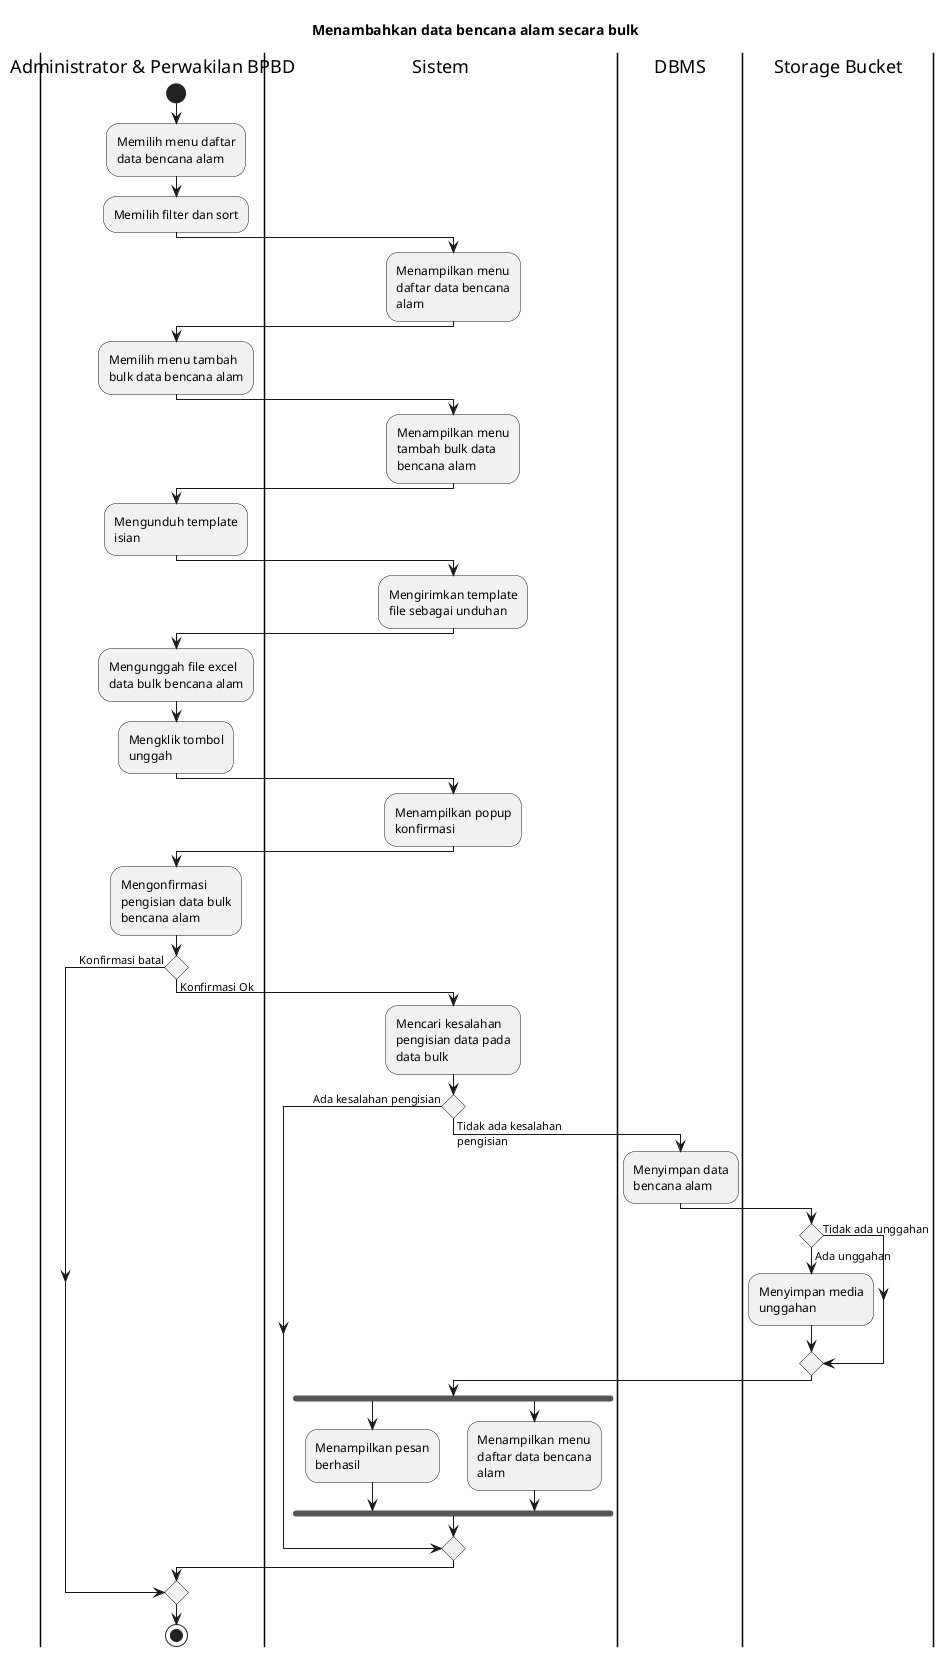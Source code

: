 @startuml UC-MGDISASTER-011 - Menambahkan data bencana alam secara bulk
skinparam wrapWidth 140

title Menambahkan data bencana alam secara bulk

|Administrator & Perwakilan BPBD|
start
:Memilih menu daftar data bencana alam;
:Memilih filter dan sort;

|Sistem|
:Menampilkan menu daftar data bencana alam;

|Administrator & Perwakilan BPBD|
:Memilih menu tambah bulk data bencana alam;

|Sistem|
:Menampilkan menu tambah bulk data bencana alam;

|Administrator & Perwakilan BPBD|
:Mengunduh template isian;

|Sistem|
:Mengirimkan template file sebagai unduhan;

|Administrator & Perwakilan BPBD|
:Mengunggah file excel data bulk bencana alam;
:Mengklik tombol unggah;

|Sistem|
:Menampilkan popup konfirmasi;

|Administrator & Perwakilan BPBD|
:Mengonfirmasi pengisian data bulk bencana alam;

if () then (Konfirmasi batal)
else (Konfirmasi Ok)
  |Sistem|
  :Mencari kesalahan pengisian data pada data bulk;

  if () then (Ada kesalahan pengisian)
  else (Tidak ada kesalahan pengisian)
    |DBMS|
    :Menyimpan data bencana alam;

    |Storage Bucket|
    if () then (Tidak ada unggahan)
    else (Ada unggahan)
      :Menyimpan media unggahan;
    endif

    |Sistem|
    fork
      :Menampilkan pesan berhasil;
    fork again
      :Menampilkan menu daftar data bencana alam;
    endfork
  endif
endif

|Administrator & Perwakilan BPBD|
stop

@enduml